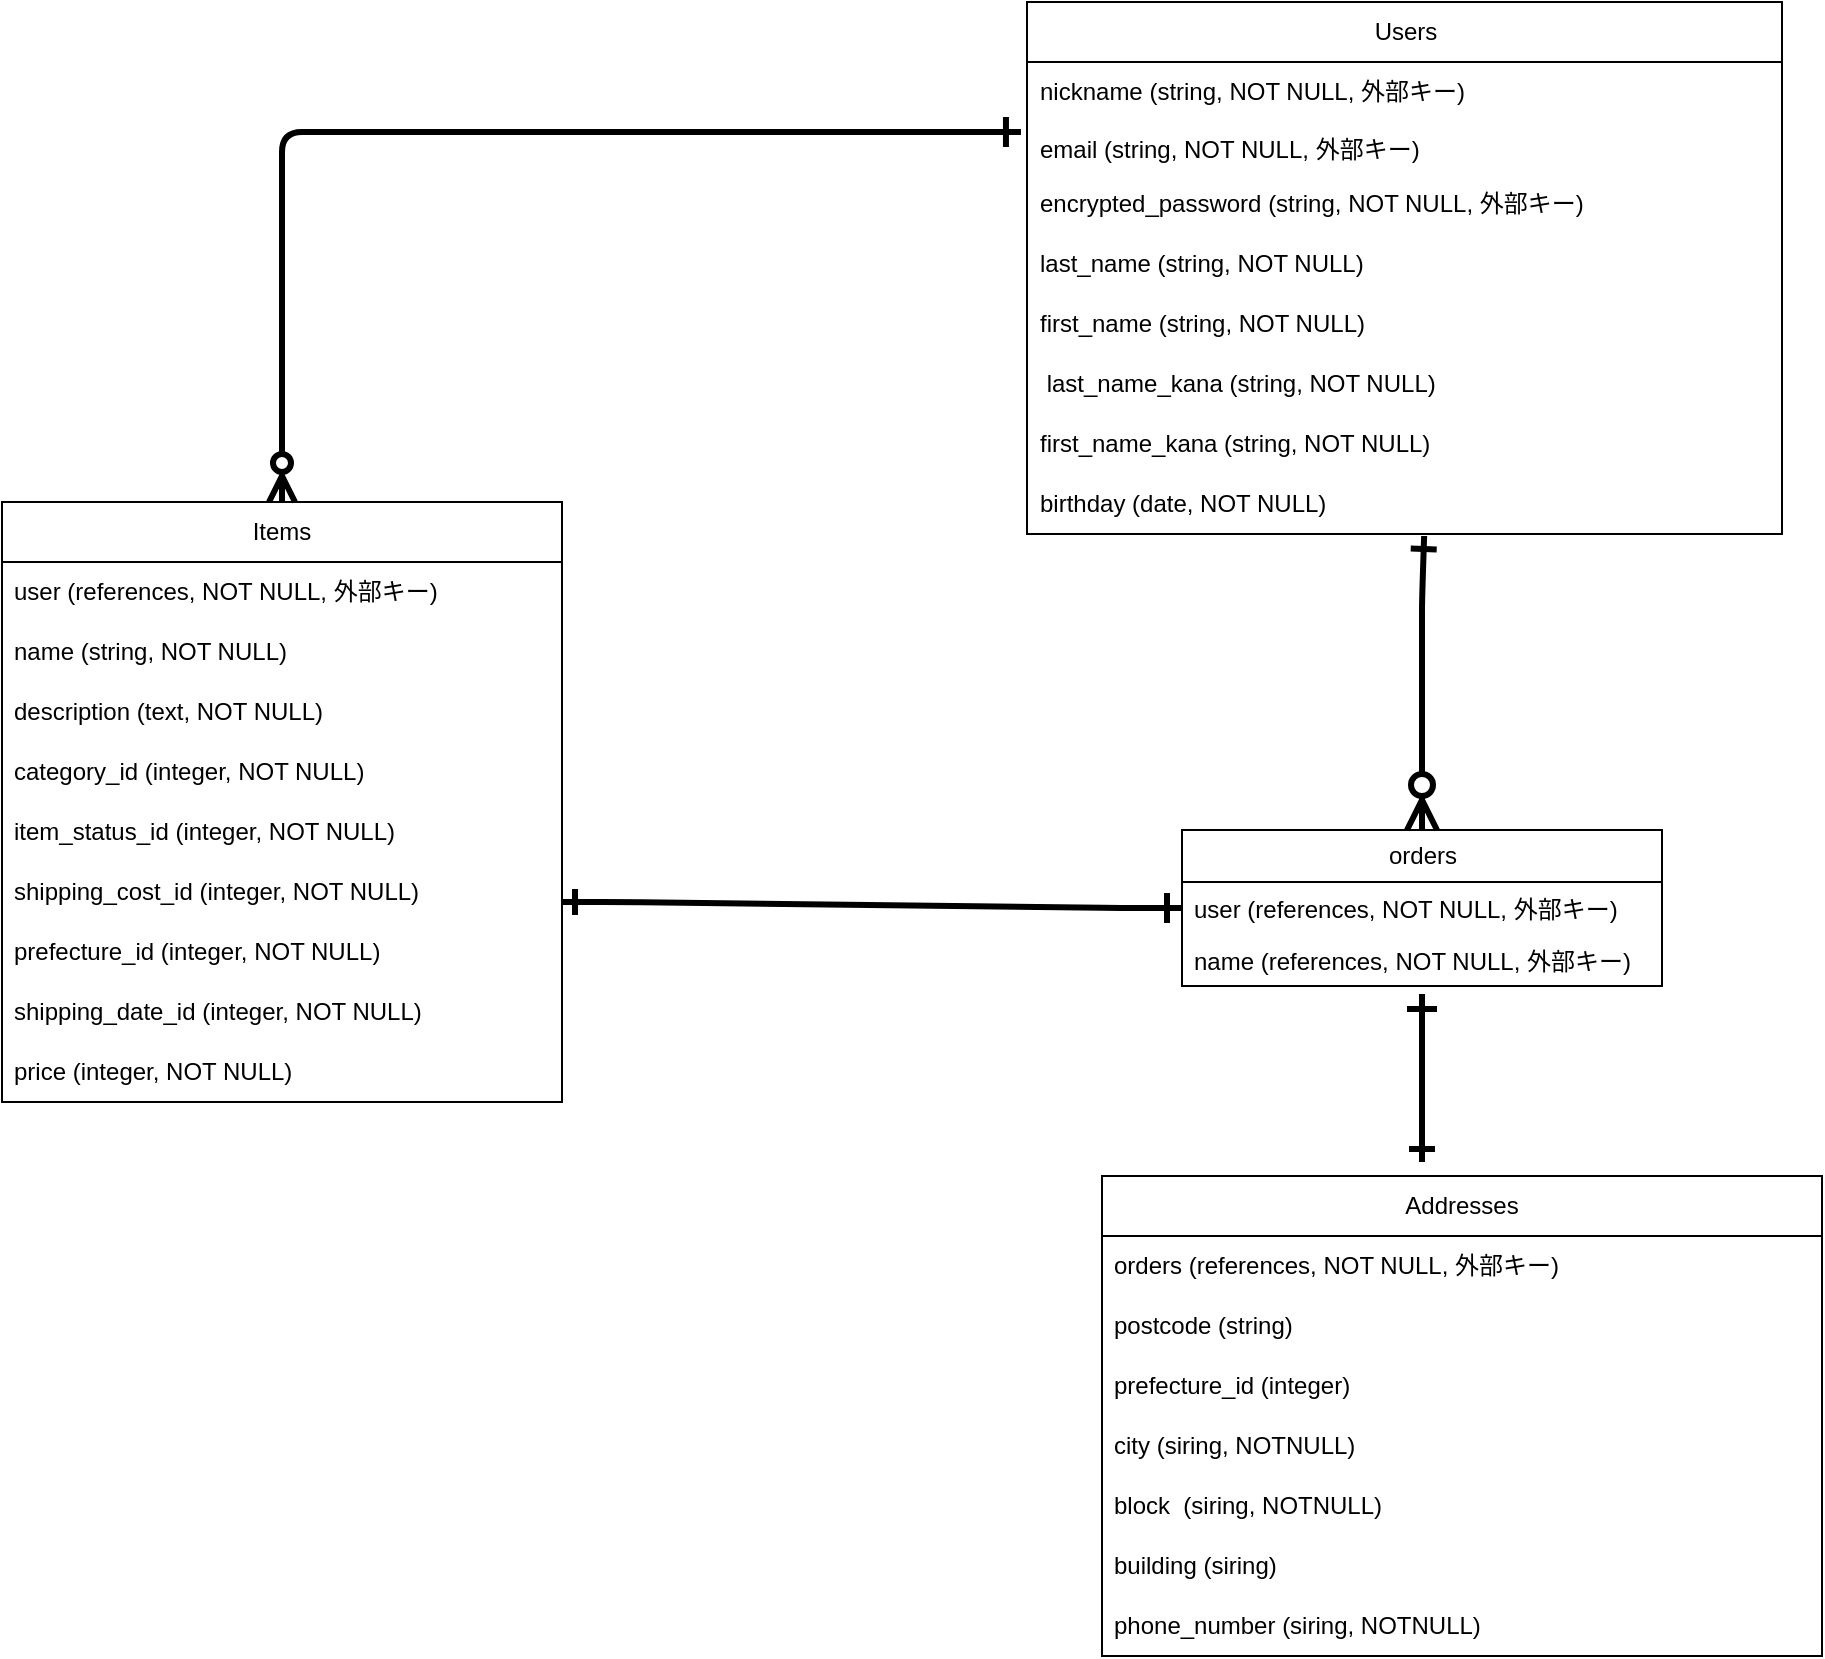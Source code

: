 <mxfile>
    <diagram id="5a1LgVwwA-kH3DEORj-y" name="ページ1">
        <mxGraphModel dx="1116" dy="535" grid="1" gridSize="10" guides="1" tooltips="1" connect="1" arrows="1" fold="1" page="1" pageScale="1" pageWidth="1169" pageHeight="827" math="0" shadow="0">
            <root>
                <mxCell id="0"/>
                <mxCell id="1" parent="0"/>
                <mxCell id="5" value="Users" style="swimlane;fontStyle=0;childLayout=stackLayout;horizontal=1;startSize=30;horizontalStack=0;resizeParent=1;resizeParentMax=0;resizeLast=0;collapsible=1;marginBottom=0;whiteSpace=wrap;html=1;" vertex="1" parent="1">
                    <mxGeometry x="562.5" width="377.5" height="266" as="geometry"/>
                </mxCell>
                <mxCell id="8" value="nickname (string, NOT NULL, 外部キー)" style="text;strokeColor=none;fillColor=none;align=left;verticalAlign=middle;spacingLeft=4;spacingRight=4;overflow=hidden;points=[[0,0.5],[1,0.5]];portConstraint=eastwest;rotatable=0;whiteSpace=wrap;html=1;" vertex="1" parent="5">
                    <mxGeometry y="30" width="377.5" height="30" as="geometry"/>
                </mxCell>
                <mxCell id="16" value="email&amp;nbsp;(string, NOT NULL, 外部キー)" style="text;strokeColor=none;fillColor=none;align=left;verticalAlign=top;spacingLeft=4;spacingRight=4;overflow=hidden;rotatable=0;points=[[0,0.5],[1,0.5]];portConstraint=eastwest;whiteSpace=wrap;html=1;" vertex="1" parent="5">
                    <mxGeometry y="60" width="377.5" height="26" as="geometry"/>
                </mxCell>
                <mxCell id="22" value="encrypted_password&amp;nbsp;(string, NOT NULL, 外部キー)" style="text;strokeColor=none;fillColor=none;align=left;verticalAlign=middle;spacingLeft=4;spacingRight=4;overflow=hidden;points=[[0,0.5],[1,0.5]];portConstraint=eastwest;rotatable=0;whiteSpace=wrap;html=1;" vertex="1" parent="5">
                    <mxGeometry y="86" width="377.5" height="30" as="geometry"/>
                </mxCell>
                <mxCell id="23" value="last_name&amp;nbsp;(string, NOT NULL)" style="text;strokeColor=none;fillColor=none;align=left;verticalAlign=middle;spacingLeft=4;spacingRight=4;overflow=hidden;points=[[0,0.5],[1,0.5]];portConstraint=eastwest;rotatable=0;whiteSpace=wrap;html=1;" vertex="1" parent="5">
                    <mxGeometry y="116" width="377.5" height="30" as="geometry"/>
                </mxCell>
                <mxCell id="25" value="first_name (string, NOT NULL)" style="text;strokeColor=none;fillColor=none;align=left;verticalAlign=middle;spacingLeft=4;spacingRight=4;overflow=hidden;points=[[0,0.5],[1,0.5]];portConstraint=eastwest;rotatable=0;whiteSpace=wrap;html=1;" vertex="1" parent="5">
                    <mxGeometry y="146" width="377.5" height="30" as="geometry"/>
                </mxCell>
                <mxCell id="26" value="&amp;nbsp;last_name_kana (string, NOT NULL)" style="text;strokeColor=none;fillColor=none;align=left;verticalAlign=middle;spacingLeft=4;spacingRight=4;overflow=hidden;points=[[0,0.5],[1,0.5]];portConstraint=eastwest;rotatable=0;whiteSpace=wrap;html=1;" vertex="1" parent="5">
                    <mxGeometry y="176" width="377.5" height="30" as="geometry"/>
                </mxCell>
                <mxCell id="27" value="first_name_kana (string, NOT NULL)" style="text;strokeColor=none;fillColor=none;align=left;verticalAlign=middle;spacingLeft=4;spacingRight=4;overflow=hidden;points=[[0,0.5],[1,0.5]];portConstraint=eastwest;rotatable=0;whiteSpace=wrap;html=1;" vertex="1" parent="5">
                    <mxGeometry y="206" width="377.5" height="30" as="geometry"/>
                </mxCell>
                <mxCell id="29" value="birthday (date, NOT NULL)" style="text;strokeColor=none;fillColor=none;align=left;verticalAlign=middle;spacingLeft=4;spacingRight=4;overflow=hidden;points=[[0,0.5],[1,0.5]];portConstraint=eastwest;rotatable=0;whiteSpace=wrap;html=1;" vertex="1" parent="5">
                    <mxGeometry y="236" width="377.5" height="30" as="geometry"/>
                </mxCell>
                <mxCell id="9" value="Items" style="swimlane;fontStyle=0;childLayout=stackLayout;horizontal=1;startSize=30;horizontalStack=0;resizeParent=1;resizeParentMax=0;resizeLast=0;collapsible=1;marginBottom=0;whiteSpace=wrap;html=1;" vertex="1" parent="1">
                    <mxGeometry x="50" y="250" width="280" height="300" as="geometry"/>
                </mxCell>
                <mxCell id="10" value="user (references, NOT NULL, 外部キー)" style="text;strokeColor=none;fillColor=none;align=left;verticalAlign=middle;spacingLeft=4;spacingRight=4;overflow=hidden;points=[[0,0.5],[1,0.5]];portConstraint=eastwest;rotatable=0;whiteSpace=wrap;html=1;" vertex="1" parent="9">
                    <mxGeometry y="30" width="280" height="30" as="geometry"/>
                </mxCell>
                <mxCell id="11" value="name (string, NOT NULL)" style="text;strokeColor=none;fillColor=none;align=left;verticalAlign=middle;spacingLeft=4;spacingRight=4;overflow=hidden;points=[[0,0.5],[1,0.5]];portConstraint=eastwest;rotatable=0;whiteSpace=wrap;html=1;" vertex="1" parent="9">
                    <mxGeometry y="60" width="280" height="30" as="geometry"/>
                </mxCell>
                <mxCell id="12" value="description (text, NOT NULL)" style="text;strokeColor=none;fillColor=none;align=left;verticalAlign=middle;spacingLeft=4;spacingRight=4;overflow=hidden;points=[[0,0.5],[1,0.5]];portConstraint=eastwest;rotatable=0;whiteSpace=wrap;html=1;" vertex="1" parent="9">
                    <mxGeometry y="90" width="280" height="30" as="geometry"/>
                </mxCell>
                <mxCell id="39" value="category_id (integer, NOT NULL)" style="text;strokeColor=none;fillColor=none;align=left;verticalAlign=middle;spacingLeft=4;spacingRight=4;overflow=hidden;points=[[0,0.5],[1,0.5]];portConstraint=eastwest;rotatable=0;whiteSpace=wrap;html=1;" vertex="1" parent="9">
                    <mxGeometry y="120" width="280" height="30" as="geometry"/>
                </mxCell>
                <mxCell id="42" value="item_status_id&amp;nbsp;(integer, NOT NULL)" style="text;strokeColor=none;fillColor=none;align=left;verticalAlign=middle;spacingLeft=4;spacingRight=4;overflow=hidden;points=[[0,0.5],[1,0.5]];portConstraint=eastwest;rotatable=0;whiteSpace=wrap;html=1;" vertex="1" parent="9">
                    <mxGeometry y="150" width="280" height="30" as="geometry"/>
                </mxCell>
                <mxCell id="43" value="shipping_cost_id&amp;nbsp;(integer, NOT NULL)" style="text;strokeColor=none;fillColor=none;align=left;verticalAlign=middle;spacingLeft=4;spacingRight=4;overflow=hidden;points=[[0,0.5],[1,0.5]];portConstraint=eastwest;rotatable=0;whiteSpace=wrap;html=1;" vertex="1" parent="9">
                    <mxGeometry y="180" width="280" height="30" as="geometry"/>
                </mxCell>
                <mxCell id="41" value="prefecture_id&amp;nbsp;(integer, NOT NULL)" style="text;strokeColor=none;fillColor=none;align=left;verticalAlign=middle;spacingLeft=4;spacingRight=4;overflow=hidden;points=[[0,0.5],[1,0.5]];portConstraint=eastwest;rotatable=0;whiteSpace=wrap;html=1;" vertex="1" parent="9">
                    <mxGeometry y="210" width="280" height="30" as="geometry"/>
                </mxCell>
                <mxCell id="53" value="shipping_date_id&amp;nbsp;(integer, NOT NULL)" style="text;strokeColor=none;fillColor=none;align=left;verticalAlign=middle;spacingLeft=4;spacingRight=4;overflow=hidden;points=[[0,0.5],[1,0.5]];portConstraint=eastwest;rotatable=0;whiteSpace=wrap;html=1;" vertex="1" parent="9">
                    <mxGeometry y="240" width="280" height="30" as="geometry"/>
                </mxCell>
                <mxCell id="38" value="price&amp;nbsp;(integer, NOT NULL)" style="text;strokeColor=none;fillColor=none;align=left;verticalAlign=middle;spacingLeft=4;spacingRight=4;overflow=hidden;points=[[0,0.5],[1,0.5]];portConstraint=eastwest;rotatable=0;whiteSpace=wrap;html=1;" vertex="1" parent="9">
                    <mxGeometry y="270" width="280" height="30" as="geometry"/>
                </mxCell>
                <mxCell id="15" value="orders" style="swimlane;fontStyle=0;childLayout=stackLayout;horizontal=1;startSize=26;fillColor=none;horizontalStack=0;resizeParent=1;resizeParentMax=0;resizeLast=0;collapsible=1;marginBottom=0;html=1;" vertex="1" parent="1">
                    <mxGeometry x="640" y="414" width="240" height="78" as="geometry"/>
                </mxCell>
                <mxCell id="17" value="user (references, NOT NULL, 外部キー)" style="text;strokeColor=none;fillColor=none;align=left;verticalAlign=top;spacingLeft=4;spacingRight=4;overflow=hidden;rotatable=0;points=[[0,0.5],[1,0.5]];portConstraint=eastwest;whiteSpace=wrap;html=1;" vertex="1" parent="15">
                    <mxGeometry y="26" width="240" height="26" as="geometry"/>
                </mxCell>
                <mxCell id="18" value="name (references, NOT NULL, 外部キー)" style="text;strokeColor=none;fillColor=none;align=left;verticalAlign=top;spacingLeft=4;spacingRight=4;overflow=hidden;rotatable=0;points=[[0,0.5],[1,0.5]];portConstraint=eastwest;whiteSpace=wrap;html=1;" vertex="1" parent="15">
                    <mxGeometry y="52" width="240" height="26" as="geometry"/>
                </mxCell>
                <mxCell id="44" value="Addresses" style="swimlane;fontStyle=0;childLayout=stackLayout;horizontal=1;startSize=30;horizontalStack=0;resizeParent=1;resizeParentMax=0;resizeLast=0;collapsible=1;marginBottom=0;whiteSpace=wrap;html=1;" vertex="1" parent="1">
                    <mxGeometry x="600" y="587" width="360" height="240" as="geometry"/>
                </mxCell>
                <mxCell id="45" value="orders (references, NOT NULL, 外部キー)" style="text;strokeColor=none;fillColor=none;align=left;verticalAlign=middle;spacingLeft=4;spacingRight=4;overflow=hidden;points=[[0,0.5],[1,0.5]];portConstraint=eastwest;rotatable=0;whiteSpace=wrap;html=1;" vertex="1" parent="44">
                    <mxGeometry y="30" width="360" height="30" as="geometry"/>
                </mxCell>
                <mxCell id="50" value="postcode (string)" style="text;strokeColor=none;fillColor=none;align=left;verticalAlign=middle;spacingLeft=4;spacingRight=4;overflow=hidden;points=[[0,0.5],[1,0.5]];portConstraint=eastwest;rotatable=0;whiteSpace=wrap;html=1;" vertex="1" parent="44">
                    <mxGeometry y="60" width="360" height="30" as="geometry"/>
                </mxCell>
                <mxCell id="49" value="prefecture_id (integer)" style="text;strokeColor=none;fillColor=none;align=left;verticalAlign=middle;spacingLeft=4;spacingRight=4;overflow=hidden;points=[[0,0.5],[1,0.5]];portConstraint=eastwest;rotatable=0;whiteSpace=wrap;html=1;" vertex="1" parent="44">
                    <mxGeometry y="90" width="360" height="30" as="geometry"/>
                </mxCell>
                <mxCell id="46" value="city (siring, NOTNULL)" style="text;strokeColor=none;fillColor=none;align=left;verticalAlign=middle;spacingLeft=4;spacingRight=4;overflow=hidden;points=[[0,0.5],[1,0.5]];portConstraint=eastwest;rotatable=0;whiteSpace=wrap;html=1;" vertex="1" parent="44">
                    <mxGeometry y="120" width="360" height="30" as="geometry"/>
                </mxCell>
                <mxCell id="30" value="block&amp;nbsp;&amp;nbsp;(siring, NOTNULL)" style="text;strokeColor=none;fillColor=none;align=left;verticalAlign=middle;spacingLeft=4;spacingRight=4;overflow=hidden;points=[[0,0.5],[1,0.5]];portConstraint=eastwest;rotatable=0;whiteSpace=wrap;html=1;" vertex="1" parent="44">
                    <mxGeometry y="150" width="360" height="30" as="geometry"/>
                </mxCell>
                <mxCell id="31" value="building&amp;nbsp;(siring)" style="text;strokeColor=none;fillColor=none;align=left;verticalAlign=middle;spacingLeft=4;spacingRight=4;overflow=hidden;points=[[0,0.5],[1,0.5]];portConstraint=eastwest;rotatable=0;whiteSpace=wrap;html=1;" vertex="1" parent="44">
                    <mxGeometry y="180" width="360" height="30" as="geometry"/>
                </mxCell>
                <mxCell id="47" value="phone_number&amp;nbsp;(siring, NOTNULL)" style="text;strokeColor=none;fillColor=none;align=left;verticalAlign=middle;spacingLeft=4;spacingRight=4;overflow=hidden;points=[[0,0.5],[1,0.5]];portConstraint=eastwest;rotatable=0;whiteSpace=wrap;html=1;" vertex="1" parent="44">
                    <mxGeometry y="210" width="360" height="30" as="geometry"/>
                </mxCell>
                <mxCell id="68" value="" style="edgeStyle=entityRelationEdgeStyle;fontSize=12;html=1;endArrow=ERone;endFill=1;startSize=9;endSize=11;targetPerimeterSpacing=0;startArrow=ERone;startFill=0;entryX=0;entryY=0.5;entryDx=0;entryDy=0;strokeWidth=3;" edge="1" parent="1" target="17">
                    <mxGeometry width="100" height="100" relative="1" as="geometry">
                        <mxPoint x="330" y="450" as="sourcePoint"/>
                        <mxPoint x="364" y="230" as="targetPoint"/>
                    </mxGeometry>
                </mxCell>
                <mxCell id="77" value="" style="edgeStyle=orthogonalEdgeStyle;fontSize=12;html=1;endArrow=ERone;endFill=1;strokeWidth=3;startSize=9;endSize=11;targetPerimeterSpacing=0;exitX=0.5;exitY=0;exitDx=0;exitDy=0;entryX=-0.008;entryY=0.192;entryDx=0;entryDy=0;entryPerimeter=0;startArrow=ERzeroToMany;startFill=0;" edge="1" parent="1" source="9" target="16">
                    <mxGeometry width="100" height="100" relative="1" as="geometry">
                        <mxPoint x="260" y="180" as="sourcePoint"/>
                        <mxPoint x="550" y="80" as="targetPoint"/>
                    </mxGeometry>
                </mxCell>
                <mxCell id="79" value="" style="fontSize=12;html=1;endArrow=ERzeroToMany;startArrow=ERone;strokeWidth=3;startSize=9;endSize=11;targetPerimeterSpacing=0;entryX=0.5;entryY=0;entryDx=0;entryDy=0;startFill=0;exitX=0.526;exitY=1.033;exitDx=0;exitDy=0;exitPerimeter=0;" edge="1" parent="1" source="29" target="15">
                    <mxGeometry width="100" height="100" relative="1" as="geometry">
                        <mxPoint x="680" y="280" as="sourcePoint"/>
                        <mxPoint x="360" y="290" as="targetPoint"/>
                        <Array as="points">
                            <mxPoint x="760" y="300"/>
                            <mxPoint x="760" y="310"/>
                            <mxPoint x="760" y="360"/>
                        </Array>
                    </mxGeometry>
                </mxCell>
                <mxCell id="98" value="" style="fontSize=12;html=1;endArrow=ERone;endFill=1;strokeWidth=3;startSize=9;endSize=11;targetPerimeterSpacing=0;entryX=0.5;entryY=1.154;entryDx=0;entryDy=0;entryPerimeter=0;startArrow=ERone;startFill=0;" edge="1" parent="1" target="18">
                    <mxGeometry width="100" height="100" relative="1" as="geometry">
                        <mxPoint x="760" y="580" as="sourcePoint"/>
                        <mxPoint x="770" y="610" as="targetPoint"/>
                        <Array as="points">
                            <mxPoint x="760" y="530"/>
                        </Array>
                    </mxGeometry>
                </mxCell>
            </root>
        </mxGraphModel>
    </diagram>
</mxfile>